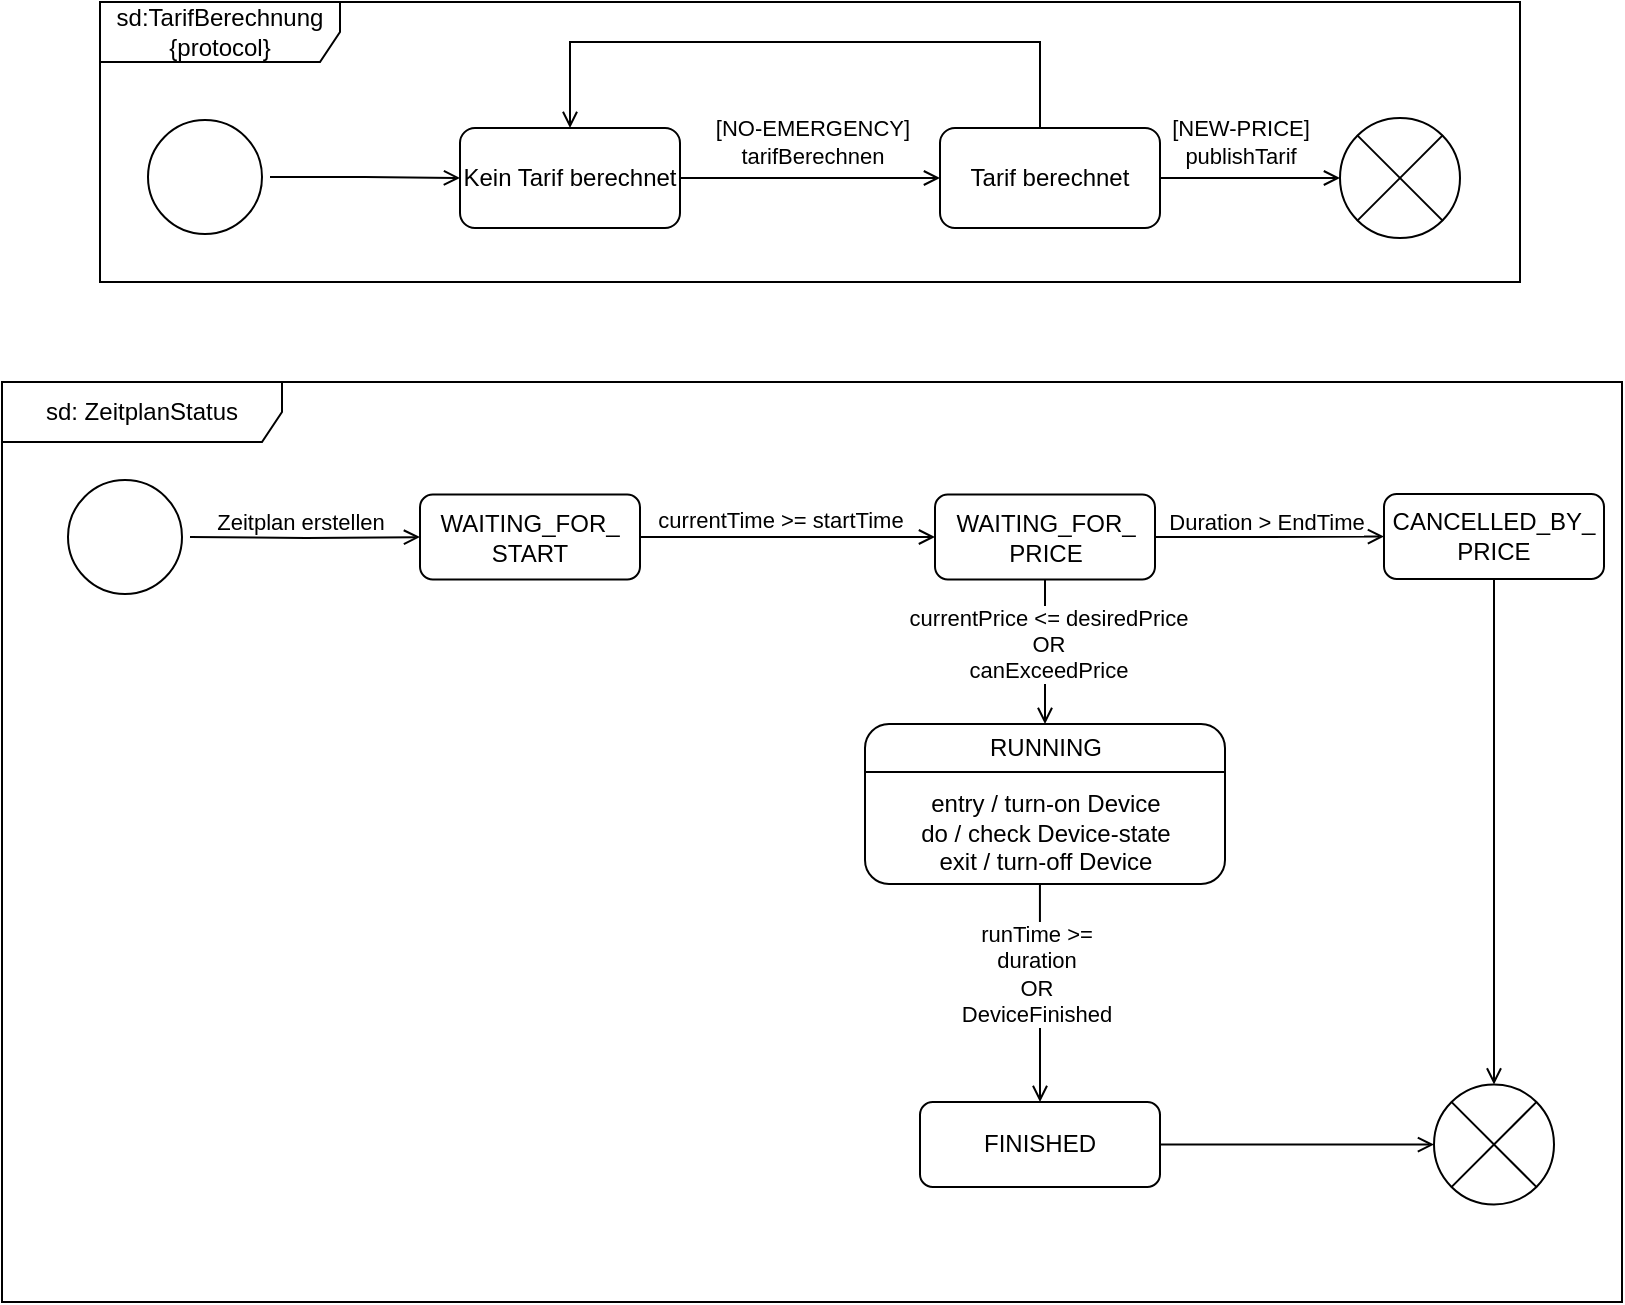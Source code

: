 <mxfile version="21.3.8" type="device">
  <diagram name="Page-1" id="58cdce13-f638-feb5-8d6f-7d28b1aa9fa0">
    <mxGraphModel dx="1194" dy="589" grid="1" gridSize="10" guides="1" tooltips="1" connect="1" arrows="1" fold="1" page="1" pageScale="1" pageWidth="1100" pageHeight="850" background="none" math="0" shadow="0">
      <root>
        <mxCell id="0" />
        <mxCell id="1" parent="0" />
        <mxCell id="QrK04Kqp4L2BtI4qc8aN-3" style="edgeStyle=orthogonalEdgeStyle;rounded=0;orthogonalLoop=1;jettySize=auto;html=1;endArrow=open;endFill=0;" parent="1" source="382b91b5511bd0f7-1" target="QrK04Kqp4L2BtI4qc8aN-2" edge="1">
          <mxGeometry relative="1" as="geometry" />
        </mxCell>
        <mxCell id="382b91b5511bd0f7-1" value="" style="ellipse;html=1;shape=startState;fillColor=#000000;strokeColor=none;rounded=1;shadow=0;comic=0;labelBackgroundColor=none;fontFamily=Verdana;fontSize=12;fontColor=#000000;align=center;direction=south;" parent="1" vertex="1">
          <mxGeometry x="130" y="135" width="65" height="65" as="geometry" />
        </mxCell>
        <mxCell id="QrK04Kqp4L2BtI4qc8aN-1" value="sd:TarifBerechnung &lt;br&gt;{protocol}" style="shape=umlFrame;whiteSpace=wrap;html=1;pointerEvents=0;width=120;height=30;" parent="1" vertex="1">
          <mxGeometry x="110" y="80" width="710" height="140" as="geometry" />
        </mxCell>
        <mxCell id="iklHRkgdmMPS3YyHM3nJ-27" style="edgeStyle=orthogonalEdgeStyle;rounded=0;orthogonalLoop=1;jettySize=auto;html=1;endArrow=open;endFill=0;" parent="1" source="QrK04Kqp4L2BtI4qc8aN-2" target="iklHRkgdmMPS3YyHM3nJ-26" edge="1">
          <mxGeometry relative="1" as="geometry" />
        </mxCell>
        <mxCell id="iklHRkgdmMPS3YyHM3nJ-28" value="[NO-EMERGENCY] &lt;br&gt;tarifBerechnen" style="edgeLabel;html=1;align=center;verticalAlign=middle;resizable=0;points=[];" parent="iklHRkgdmMPS3YyHM3nJ-27" connectable="0" vertex="1">
          <mxGeometry x="0.27" y="1" relative="1" as="geometry">
            <mxPoint x="-17" y="-17" as="offset" />
          </mxGeometry>
        </mxCell>
        <mxCell id="QrK04Kqp4L2BtI4qc8aN-2" value="Kein Tarif berechnet" style="html=1;whiteSpace=wrap;rounded=1;" parent="1" vertex="1">
          <mxGeometry x="290" y="143" width="110" height="50" as="geometry" />
        </mxCell>
        <mxCell id="iklHRkgdmMPS3YyHM3nJ-1" value="sd: ZeitplanStatus" style="shape=umlFrame;whiteSpace=wrap;html=1;pointerEvents=0;width=140;height=30;" parent="1" vertex="1">
          <mxGeometry x="61" y="270" width="810" height="460" as="geometry" />
        </mxCell>
        <mxCell id="iklHRkgdmMPS3YyHM3nJ-4" style="edgeStyle=orthogonalEdgeStyle;rounded=0;orthogonalLoop=1;jettySize=auto;html=1;endArrow=open;endFill=0;" parent="1" target="iklHRkgdmMPS3YyHM3nJ-3" edge="1">
          <mxGeometry relative="1" as="geometry">
            <mxPoint x="155.0" y="347.481" as="sourcePoint" />
          </mxGeometry>
        </mxCell>
        <mxCell id="iklHRkgdmMPS3YyHM3nJ-5" value="Zeitplan erstellen" style="edgeLabel;html=1;align=center;verticalAlign=middle;resizable=0;points=[];" parent="iklHRkgdmMPS3YyHM3nJ-4" connectable="0" vertex="1">
          <mxGeometry x="-0.359" y="1" relative="1" as="geometry">
            <mxPoint x="18" y="-7" as="offset" />
          </mxGeometry>
        </mxCell>
        <mxCell id="iklHRkgdmMPS3YyHM3nJ-7" style="edgeStyle=orthogonalEdgeStyle;rounded=0;orthogonalLoop=1;jettySize=auto;html=1;endArrow=open;endFill=0;" parent="1" source="iklHRkgdmMPS3YyHM3nJ-3" target="iklHRkgdmMPS3YyHM3nJ-6" edge="1">
          <mxGeometry relative="1" as="geometry" />
        </mxCell>
        <mxCell id="iklHRkgdmMPS3YyHM3nJ-9" value="currentTime &amp;gt;= startTime" style="edgeLabel;html=1;align=center;verticalAlign=middle;resizable=0;points=[];" parent="iklHRkgdmMPS3YyHM3nJ-7" connectable="0" vertex="1">
          <mxGeometry x="0.207" y="1" relative="1" as="geometry">
            <mxPoint x="-19" y="-8" as="offset" />
          </mxGeometry>
        </mxCell>
        <mxCell id="iklHRkgdmMPS3YyHM3nJ-3" value="&lt;div&gt;WAITING_FOR_&lt;br&gt;START&lt;/div&gt;" style="html=1;whiteSpace=wrap;rounded=1;" parent="1" vertex="1">
          <mxGeometry x="270" y="326.25" width="110" height="42.5" as="geometry" />
        </mxCell>
        <mxCell id="iklHRkgdmMPS3YyHM3nJ-11" style="edgeStyle=orthogonalEdgeStyle;rounded=0;orthogonalLoop=1;jettySize=auto;html=1;entryX=0.5;entryY=0;entryDx=0;entryDy=0;endArrow=open;endFill=0;" parent="1" source="iklHRkgdmMPS3YyHM3nJ-6" target="iklHRkgdmMPS3YyHM3nJ-36" edge="1">
          <mxGeometry relative="1" as="geometry">
            <mxPoint x="582.5" y="430" as="targetPoint" />
          </mxGeometry>
        </mxCell>
        <mxCell id="iklHRkgdmMPS3YyHM3nJ-20" value="currentPrice &amp;lt;= desiredPrice&lt;br&gt;&lt;div&gt;OR&lt;/div&gt;&lt;div&gt;canExceedPrice&lt;br&gt;&lt;/div&gt;" style="edgeLabel;html=1;align=center;verticalAlign=middle;resizable=0;points=[];" parent="iklHRkgdmMPS3YyHM3nJ-11" connectable="0" vertex="1">
          <mxGeometry x="-0.12" y="1" relative="1" as="geometry">
            <mxPoint as="offset" />
          </mxGeometry>
        </mxCell>
        <mxCell id="iklHRkgdmMPS3YyHM3nJ-13" style="edgeStyle=orthogonalEdgeStyle;rounded=0;orthogonalLoop=1;jettySize=auto;html=1;entryX=0;entryY=0.5;entryDx=0;entryDy=0;endArrow=open;endFill=0;" parent="1" source="iklHRkgdmMPS3YyHM3nJ-6" target="iklHRkgdmMPS3YyHM3nJ-12" edge="1">
          <mxGeometry relative="1" as="geometry" />
        </mxCell>
        <mxCell id="iklHRkgdmMPS3YyHM3nJ-14" value="Duration &amp;gt; EndTime" style="edgeLabel;html=1;align=center;verticalAlign=middle;resizable=0;points=[];" parent="iklHRkgdmMPS3YyHM3nJ-13" connectable="0" vertex="1">
          <mxGeometry x="-0.317" y="-2" relative="1" as="geometry">
            <mxPoint x="16" y="-10" as="offset" />
          </mxGeometry>
        </mxCell>
        <mxCell id="iklHRkgdmMPS3YyHM3nJ-6" value="&lt;div&gt;WAITING_FOR_&lt;br&gt;PRICE&lt;br&gt;&lt;/div&gt;" style="html=1;whiteSpace=wrap;rounded=1;" parent="1" vertex="1">
          <mxGeometry x="527.5" y="326.25" width="110" height="42.5" as="geometry" />
        </mxCell>
        <mxCell id="iklHRkgdmMPS3YyHM3nJ-18" style="edgeStyle=orthogonalEdgeStyle;rounded=0;orthogonalLoop=1;jettySize=auto;html=1;entryX=0.5;entryY=0;entryDx=0;entryDy=0;endArrow=open;endFill=0;exitX=0.486;exitY=0.863;exitDx=0;exitDy=0;exitPerimeter=0;" parent="1" source="iklHRkgdmMPS3YyHM3nJ-36" target="iklHRkgdmMPS3YyHM3nJ-17" edge="1">
          <mxGeometry relative="1" as="geometry">
            <mxPoint x="583.94" y="500.836" as="sourcePoint" />
          </mxGeometry>
        </mxCell>
        <mxCell id="iklHRkgdmMPS3YyHM3nJ-21" value="runTime &amp;gt;= &lt;br&gt;&lt;div&gt;duration &lt;br&gt;OR&lt;br&gt;DeviceFinished&lt;br&gt;&lt;/div&gt;" style="edgeLabel;html=1;align=center;verticalAlign=middle;resizable=0;points=[];" parent="iklHRkgdmMPS3YyHM3nJ-18" connectable="0" vertex="1">
          <mxGeometry x="-0.485" y="-1" relative="1" as="geometry">
            <mxPoint x="-1" y="25" as="offset" />
          </mxGeometry>
        </mxCell>
        <mxCell id="iklHRkgdmMPS3YyHM3nJ-16" style="edgeStyle=orthogonalEdgeStyle;rounded=0;orthogonalLoop=1;jettySize=auto;html=1;endArrow=open;endFill=0;" parent="1" source="iklHRkgdmMPS3YyHM3nJ-12" target="iklHRkgdmMPS3YyHM3nJ-15" edge="1">
          <mxGeometry relative="1" as="geometry" />
        </mxCell>
        <mxCell id="iklHRkgdmMPS3YyHM3nJ-12" value="CANCELLED_BY_&lt;br&gt;PRICE" style="html=1;whiteSpace=wrap;rounded=1;" parent="1" vertex="1">
          <mxGeometry x="752" y="326" width="110" height="42.5" as="geometry" />
        </mxCell>
        <mxCell id="iklHRkgdmMPS3YyHM3nJ-15" value="" style="verticalLabelPosition=bottom;verticalAlign=top;html=1;shape=mxgraph.flowchart.or;" parent="1" vertex="1">
          <mxGeometry x="777" y="621.25" width="60" height="60" as="geometry" />
        </mxCell>
        <mxCell id="iklHRkgdmMPS3YyHM3nJ-19" style="edgeStyle=orthogonalEdgeStyle;rounded=0;orthogonalLoop=1;jettySize=auto;html=1;endArrow=open;endFill=0;" parent="1" source="iklHRkgdmMPS3YyHM3nJ-17" target="iklHRkgdmMPS3YyHM3nJ-15" edge="1">
          <mxGeometry relative="1" as="geometry" />
        </mxCell>
        <mxCell id="iklHRkgdmMPS3YyHM3nJ-17" value="FINISHED" style="html=1;whiteSpace=wrap;rounded=1;" parent="1" vertex="1">
          <mxGeometry x="520" y="630" width="120" height="42.5" as="geometry" />
        </mxCell>
        <mxCell id="iklHRkgdmMPS3YyHM3nJ-32" style="edgeStyle=orthogonalEdgeStyle;rounded=0;orthogonalLoop=1;jettySize=auto;html=1;entryX=0;entryY=0.5;entryDx=0;entryDy=0;entryPerimeter=0;endArrow=open;endFill=0;" parent="1" source="iklHRkgdmMPS3YyHM3nJ-26" target="iklHRkgdmMPS3YyHM3nJ-31" edge="1">
          <mxGeometry relative="1" as="geometry" />
        </mxCell>
        <mxCell id="iklHRkgdmMPS3YyHM3nJ-33" value="[NEW-PRICE]&lt;br&gt;publishTarif" style="edgeLabel;html=1;align=center;verticalAlign=middle;resizable=0;points=[];" parent="iklHRkgdmMPS3YyHM3nJ-32" connectable="0" vertex="1">
          <mxGeometry x="-0.351" y="1" relative="1" as="geometry">
            <mxPoint x="11" y="-17" as="offset" />
          </mxGeometry>
        </mxCell>
        <mxCell id="iklHRkgdmMPS3YyHM3nJ-34" style="edgeStyle=orthogonalEdgeStyle;rounded=0;orthogonalLoop=1;jettySize=auto;html=1;entryX=0.5;entryY=0;entryDx=0;entryDy=0;endArrow=open;endFill=0;" parent="1" source="iklHRkgdmMPS3YyHM3nJ-26" target="QrK04Kqp4L2BtI4qc8aN-2" edge="1">
          <mxGeometry relative="1" as="geometry">
            <Array as="points">
              <mxPoint x="580" y="100" />
              <mxPoint x="345" y="100" />
            </Array>
          </mxGeometry>
        </mxCell>
        <mxCell id="iklHRkgdmMPS3YyHM3nJ-26" value="Tarif berechnet" style="html=1;whiteSpace=wrap;rounded=1;" parent="1" vertex="1">
          <mxGeometry x="530" y="143" width="110" height="50" as="geometry" />
        </mxCell>
        <mxCell id="iklHRkgdmMPS3YyHM3nJ-29" value="" style="ellipse;html=1;shape=startState;fillColor=default;strokeColor=default;rounded=1;shadow=0;comic=0;labelBackgroundColor=none;fontFamily=Verdana;fontSize=12;fontColor=#000000;align=center;direction=south;" parent="1" vertex="1">
          <mxGeometry x="90" y="315" width="65" height="65" as="geometry" />
        </mxCell>
        <mxCell id="iklHRkgdmMPS3YyHM3nJ-30" value="" style="ellipse;html=1;shape=startState;fillColor=default;strokeColor=default;rounded=1;shadow=0;comic=0;labelBackgroundColor=none;fontFamily=Verdana;fontSize=12;fontColor=#000000;align=center;direction=south;" parent="1" vertex="1">
          <mxGeometry x="130" y="135" width="65" height="65" as="geometry" />
        </mxCell>
        <mxCell id="iklHRkgdmMPS3YyHM3nJ-31" value="" style="verticalLabelPosition=bottom;verticalAlign=top;html=1;shape=mxgraph.flowchart.or;" parent="1" vertex="1">
          <mxGeometry x="730" y="138" width="60" height="60" as="geometry" />
        </mxCell>
        <mxCell id="iklHRkgdmMPS3YyHM3nJ-36" value="RUNNING&lt;br&gt;&lt;br&gt;entry / turn-on Device&lt;br&gt;do / check Device-state&lt;br&gt;exit / turn-off Device" style="html=1;whiteSpace=wrap;rounded=1;" parent="1" vertex="1">
          <mxGeometry x="492.5" y="441" width="180" height="80" as="geometry" />
        </mxCell>
        <mxCell id="iklHRkgdmMPS3YyHM3nJ-37" value="" style="line;strokeWidth=1;fillColor=none;align=left;verticalAlign=middle;spacingTop=-1;spacingLeft=3;spacingRight=3;rotatable=0;labelPosition=right;points=[];portConstraint=eastwest;strokeColor=inherit;" parent="1" vertex="1">
          <mxGeometry x="492.5" y="461" width="180" height="8" as="geometry" />
        </mxCell>
      </root>
    </mxGraphModel>
  </diagram>
</mxfile>
